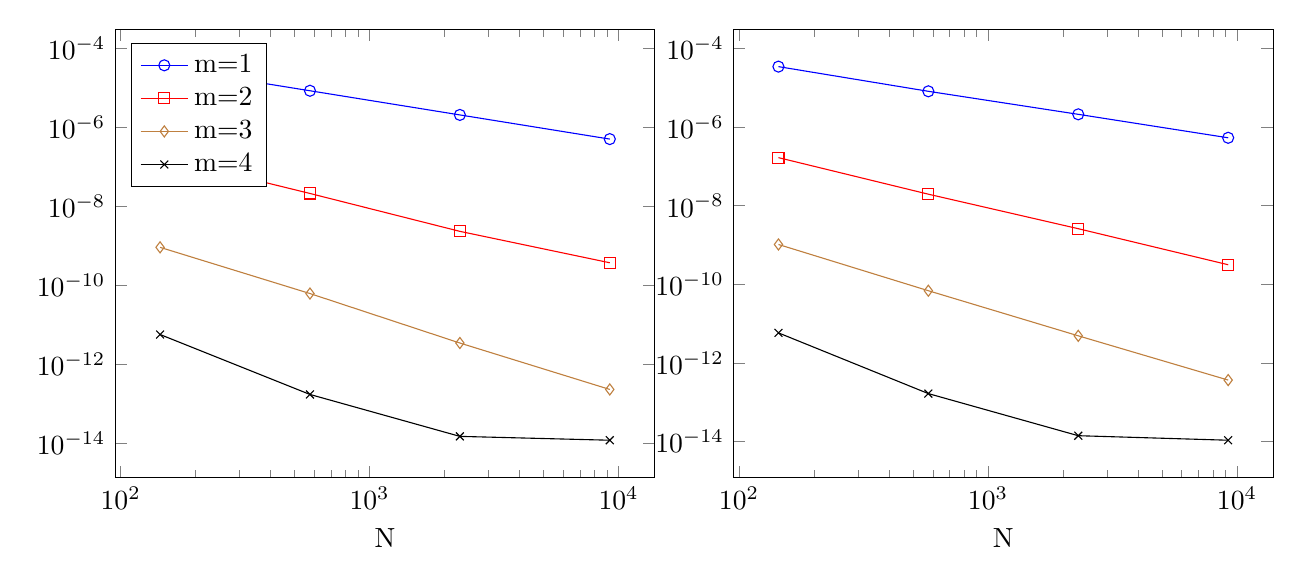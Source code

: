 \begin{tikzpicture}
\begin{groupplot}[ymin={0}, group style={group size={2 by 1}}]
    \nextgroupplot[xmode={log}, ymode={log}, xlabel={N}, legend pos={north west}]
    \addplot[color={blue}, mark={o}, mark options={solid}]
        table[row sep={\\}]
        {
            \\
            144.0  3.408e-5  \\
            576.0  8.341e-6  \\
            2304.0  2.038e-6  \\
            9216.0  4.978e-7  \\
        }
        ;
    \addlegendentry {m=1}
    \addplot[color={red}, mark={square}, mark options={solid}]
        table[row sep={\\}]
        {
            \\
            144.0  1.783e-7  \\
            576.0  2.089e-8  \\
            2304.0  2.293e-9  \\
            9216.0  3.672e-10  \\
        }
        ;
    \addlegendentry {m=2}
    \addplot[color={brown}, mark={diamond}, mark options={solid}]
        table[row sep={\\}]
        {
            \\
            144.0  9.031e-10  \\
            576.0  6.102e-11  \\
            2304.0  3.404e-12  \\
            9216.0  2.272e-13  \\
        }
        ;
    \addlegendentry {m=3}
    \addplot[color={black}, mark={x}, mark options={solid}]
        table[row sep={\\}]
        {
            \\
            144.0  5.595e-12  \\
            576.0  1.697e-13  \\
            2304.0  1.472e-14  \\
            9216.0  1.176e-14  \\
        }
        ;
    \addlegendentry {m=4}
    \nextgroupplot[xmode={log}, ymode={log}, xlabel={N}, legend pos={north west}]
    \addplot[color={blue}, mark={o}, mark options={solid}]
        table[row sep={\\}]
        {
            \\
            144.0  3.503e-5  \\
            576.0  8.235e-6  \\
            2304.0  2.135e-6  \\
            9216.0  5.391e-7  \\
        }
        ;
    \addplot[color={red}, mark={square}, mark options={solid}]
        table[row sep={\\}]
        {
            \\
            144.0  1.683e-7  \\
            576.0  1.973e-8  \\
            2304.0  2.607e-9  \\
            9216.0  3.148e-10  \\
        }
        ;
    \addplot[color={brown}, mark={diamond}, mark options={solid}]
        table[row sep={\\}]
        {
            \\
            144.0  1.034e-9  \\
            576.0  6.861e-11  \\
            2304.0  4.872e-12  \\
            9216.0  3.633e-13  \\
        }
        ;
    \addplot[color={black}, mark={x}, mark options={solid}]
        table[row sep={\\}]
        {
            \\
            144.0  5.792e-12  \\
            576.0  1.644e-13  \\
            2304.0  1.391e-14  \\
            9216.0  1.067e-14  \\
        }
        ;
\end{groupplot}
\end{tikzpicture}
